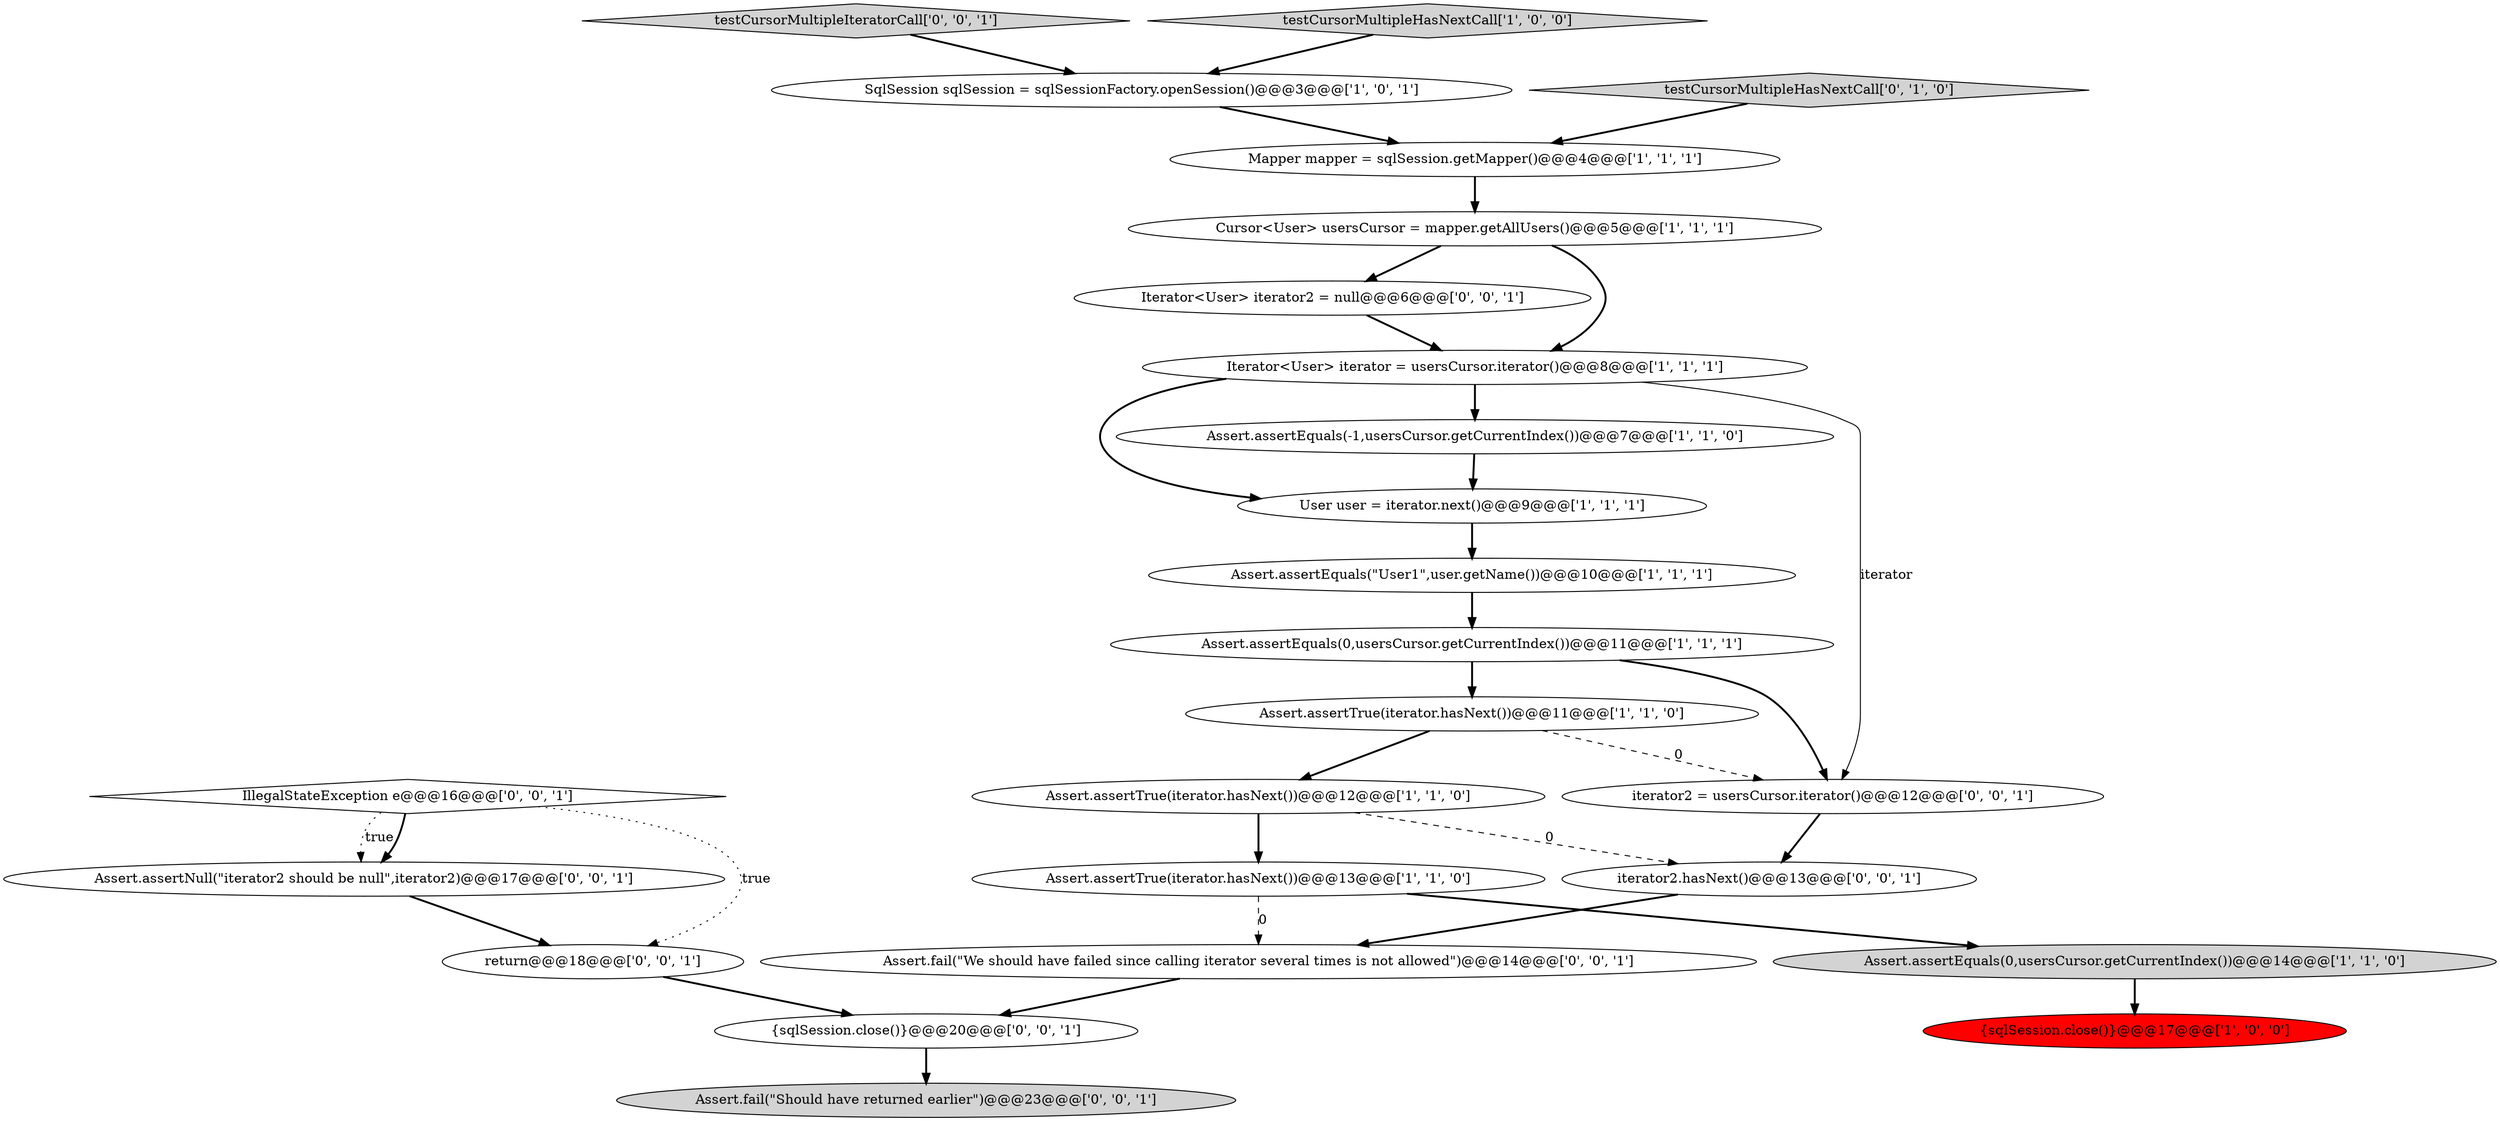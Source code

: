 digraph {
3 [style = filled, label = "Assert.assertEquals(0,usersCursor.getCurrentIndex())@@@11@@@['1', '1', '1']", fillcolor = white, shape = ellipse image = "AAA0AAABBB1BBB"];
4 [style = filled, label = "Assert.assertTrue(iterator.hasNext())@@@12@@@['1', '1', '0']", fillcolor = white, shape = ellipse image = "AAA0AAABBB1BBB"];
7 [style = filled, label = "Mapper mapper = sqlSession.getMapper()@@@4@@@['1', '1', '1']", fillcolor = white, shape = ellipse image = "AAA0AAABBB1BBB"];
15 [style = filled, label = "return@@@18@@@['0', '0', '1']", fillcolor = white, shape = ellipse image = "AAA0AAABBB3BBB"];
6 [style = filled, label = "SqlSession sqlSession = sqlSessionFactory.openSession()@@@3@@@['1', '0', '1']", fillcolor = white, shape = ellipse image = "AAA0AAABBB1BBB"];
18 [style = filled, label = "iterator2.hasNext()@@@13@@@['0', '0', '1']", fillcolor = white, shape = ellipse image = "AAA0AAABBB3BBB"];
24 [style = filled, label = "testCursorMultipleIteratorCall['0', '0', '1']", fillcolor = lightgray, shape = diamond image = "AAA0AAABBB3BBB"];
2 [style = filled, label = "Assert.assertEquals(-1,usersCursor.getCurrentIndex())@@@7@@@['1', '1', '0']", fillcolor = white, shape = ellipse image = "AAA0AAABBB1BBB"];
10 [style = filled, label = "User user = iterator.next()@@@9@@@['1', '1', '1']", fillcolor = white, shape = ellipse image = "AAA0AAABBB1BBB"];
17 [style = filled, label = "Iterator<User> iterator2 = null@@@6@@@['0', '0', '1']", fillcolor = white, shape = ellipse image = "AAA0AAABBB3BBB"];
9 [style = filled, label = "testCursorMultipleHasNextCall['1', '0', '0']", fillcolor = lightgray, shape = diamond image = "AAA0AAABBB1BBB"];
16 [style = filled, label = "Assert.fail(\"We should have failed since calling iterator several times is not allowed\")@@@14@@@['0', '0', '1']", fillcolor = white, shape = ellipse image = "AAA0AAABBB3BBB"];
12 [style = filled, label = "{sqlSession.close()}@@@17@@@['1', '0', '0']", fillcolor = red, shape = ellipse image = "AAA1AAABBB1BBB"];
1 [style = filled, label = "Assert.assertTrue(iterator.hasNext())@@@11@@@['1', '1', '0']", fillcolor = white, shape = ellipse image = "AAA0AAABBB1BBB"];
14 [style = filled, label = "testCursorMultipleHasNextCall['0', '1', '0']", fillcolor = lightgray, shape = diamond image = "AAA0AAABBB2BBB"];
8 [style = filled, label = "Cursor<User> usersCursor = mapper.getAllUsers()@@@5@@@['1', '1', '1']", fillcolor = white, shape = ellipse image = "AAA0AAABBB1BBB"];
23 [style = filled, label = "iterator2 = usersCursor.iterator()@@@12@@@['0', '0', '1']", fillcolor = white, shape = ellipse image = "AAA0AAABBB3BBB"];
19 [style = filled, label = "{sqlSession.close()}@@@20@@@['0', '0', '1']", fillcolor = white, shape = ellipse image = "AAA0AAABBB3BBB"];
20 [style = filled, label = "IllegalStateException e@@@16@@@['0', '0', '1']", fillcolor = white, shape = diamond image = "AAA0AAABBB3BBB"];
11 [style = filled, label = "Assert.assertTrue(iterator.hasNext())@@@13@@@['1', '1', '0']", fillcolor = white, shape = ellipse image = "AAA0AAABBB1BBB"];
0 [style = filled, label = "Iterator<User> iterator = usersCursor.iterator()@@@8@@@['1', '1', '1']", fillcolor = white, shape = ellipse image = "AAA0AAABBB1BBB"];
21 [style = filled, label = "Assert.assertNull(\"iterator2 should be null\",iterator2)@@@17@@@['0', '0', '1']", fillcolor = white, shape = ellipse image = "AAA0AAABBB3BBB"];
13 [style = filled, label = "Assert.assertEquals(0,usersCursor.getCurrentIndex())@@@14@@@['1', '1', '0']", fillcolor = lightgray, shape = ellipse image = "AAA0AAABBB1BBB"];
22 [style = filled, label = "Assert.fail(\"Should have returned earlier\")@@@23@@@['0', '0', '1']", fillcolor = lightgray, shape = ellipse image = "AAA0AAABBB3BBB"];
5 [style = filled, label = "Assert.assertEquals(\"User1\",user.getName())@@@10@@@['1', '1', '1']", fillcolor = white, shape = ellipse image = "AAA0AAABBB1BBB"];
5->3 [style = bold, label=""];
4->18 [style = dashed, label="0"];
1->4 [style = bold, label=""];
3->1 [style = bold, label=""];
11->16 [style = dashed, label="0"];
21->15 [style = bold, label=""];
0->2 [style = bold, label=""];
20->21 [style = dotted, label="true"];
16->19 [style = bold, label=""];
7->8 [style = bold, label=""];
2->10 [style = bold, label=""];
15->19 [style = bold, label=""];
9->6 [style = bold, label=""];
14->7 [style = bold, label=""];
20->21 [style = bold, label=""];
8->0 [style = bold, label=""];
8->17 [style = bold, label=""];
3->23 [style = bold, label=""];
0->10 [style = bold, label=""];
13->12 [style = bold, label=""];
17->0 [style = bold, label=""];
10->5 [style = bold, label=""];
0->23 [style = solid, label="iterator"];
11->13 [style = bold, label=""];
6->7 [style = bold, label=""];
4->11 [style = bold, label=""];
24->6 [style = bold, label=""];
19->22 [style = bold, label=""];
1->23 [style = dashed, label="0"];
23->18 [style = bold, label=""];
20->15 [style = dotted, label="true"];
18->16 [style = bold, label=""];
}
